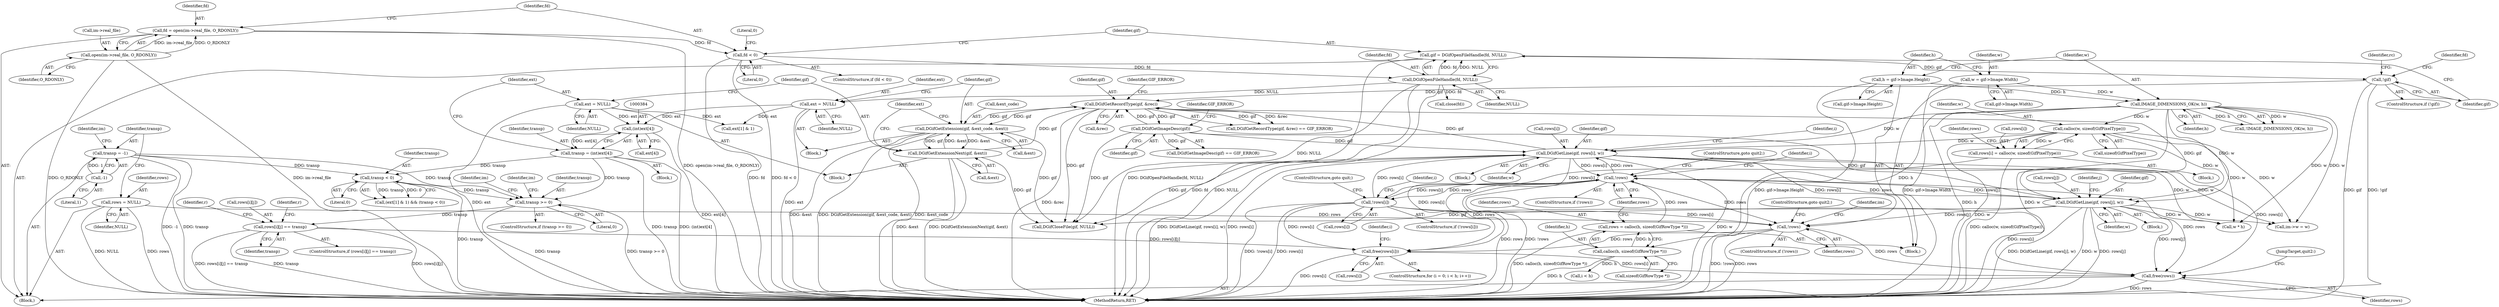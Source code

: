 digraph "1_enlightment_37a96801663b7b4cd3fbe56cc0eb8b6a17e766a8@array" {
"1000761" [label="(Call,free(rows[i]))"];
"1000337" [label="(Call,DGifGetLine(gif, rows[i], w))"];
"1000225" [label="(Call,DGifGetImageDesc(gif))"];
"1000206" [label="(Call,DGifGetRecordType(gif, &rec))"];
"1000391" [label="(Call,DGifGetExtensionNext(gif, &ext))"];
"1000357" [label="(Call,DGifGetExtension(gif, &ext_code, &ext))"];
"1000192" [label="(Call,!gif)"];
"1000186" [label="(Call,gif = DGifOpenFileHandle(fd, NULL))"];
"1000188" [label="(Call,DGifOpenFileHandle(fd, NULL))"];
"1000181" [label="(Call,fd < 0)"];
"1000173" [label="(Call,fd = open(im->real_file, O_RDONLY))"];
"1000175" [label="(Call,open(im->real_file, O_RDONLY))"];
"1000319" [label="(Call,DGifGetLine(gif, rows[j], w))"];
"1000260" [label="(Call,!rows)"];
"1000253" [label="(Call,rows = calloc(h, sizeof(GifRowType *)))"];
"1000255" [label="(Call,calloc(h, sizeof(GifRowType *)))"];
"1000249" [label="(Call,IMAGE_DIMENSIONS_OK(w, h))"];
"1000233" [label="(Call,w = gif->Image.Width)"];
"1000240" [label="(Call,h = gif->Image.Height)"];
"1000282" [label="(Call,!rows[i])"];
"1000273" [label="(Call,rows[i] = calloc(w, sizeof(GifPixelType)))"];
"1000277" [label="(Call,calloc(w, sizeof(GifPixelType)))"];
"1000416" [label="(Call,!rows)"];
"1000160" [label="(Call,rows = NULL)"];
"1000560" [label="(Call,rows[i][j] == transp)"];
"1000399" [label="(Call,transp >= 0)"];
"1000163" [label="(Call,transp = -1)"];
"1000165" [label="(Call,-1)"];
"1000377" [label="(Call,transp < 0)"];
"1000381" [label="(Call,transp = (int)ext[4])"];
"1000383" [label="(Call,(int)ext[4])"];
"1000388" [label="(Call,ext = NULL)"];
"1000354" [label="(Call,ext = NULL)"];
"1000765" [label="(Call,free(rows))"];
"1000281" [label="(ControlStructure,if (!rows[i]))"];
"1000175" [label="(Call,open(im->real_file, O_RDONLY))"];
"1000381" [label="(Call,transp = (int)ext[4])"];
"1000249" [label="(Call,IMAGE_DIMENSIONS_OK(w, h))"];
"1000195" [label="(Call,close(fd))"];
"1000354" [label="(Call,ext = NULL)"];
"1000180" [label="(ControlStructure,if (fd < 0))"];
"1000272" [label="(Block,)"];
"1000767" [label="(JumpTarget,quit2:)"];
"1000282" [label="(Call,!rows[i])"];
"1000566" [label="(Identifier,transp)"];
"1000314" [label="(Identifier,j)"];
"1000235" [label="(Call,gif->Image.Width)"];
"1000613" [label="(Identifier,r)"];
"1000251" [label="(Identifier,h)"];
"1000765" [label="(Call,free(rows))"];
"1000267" [label="(Call,i < h)"];
"1000422" [label="(Identifier,im)"];
"1000192" [label="(Call,!gif)"];
"1000257" [label="(Call,sizeof(GifRowType *))"];
"1000351" [label="(Block,)"];
"1000169" [label="(Identifier,im)"];
"1000378" [label="(Identifier,transp)"];
"1000342" [label="(Identifier,w)"];
"1000364" [label="(Identifier,ext)"];
"1000193" [label="(Identifier,gif)"];
"1000189" [label="(Identifier,fd)"];
"1000379" [label="(Literal,0)"];
"1000560" [label="(Call,rows[i][j] == transp)"];
"1000241" [label="(Identifier,h)"];
"1000318" [label="(Block,)"];
"1000393" [label="(Call,&ext)"];
"1000392" [label="(Identifier,gif)"];
"1000114" [label="(Block,)"];
"1000277" [label="(Call,calloc(w, sizeof(GifPixelType)))"];
"1000166" [label="(Literal,1)"];
"1000335" [label="(Identifier,i)"];
"1000181" [label="(Call,fd < 0)"];
"1000182" [label="(Identifier,fd)"];
"1000385" [label="(Call,ext[4])"];
"1000210" [label="(Identifier,GIF_ERROR)"];
"1000762" [label="(Call,rows[i])"];
"1000400" [label="(Identifier,transp)"];
"1000760" [label="(Identifier,i)"];
"1000226" [label="(Identifier,gif)"];
"1000391" [label="(Call,DGifGetExtensionNext(gif, &ext))"];
"1000320" [label="(Identifier,gif)"];
"1000259" [label="(ControlStructure,if (!rows))"];
"1000162" [label="(Identifier,NULL)"];
"1000183" [label="(Literal,0)"];
"1000417" [label="(Identifier,rows)"];
"1000242" [label="(Call,gif->Image.Height)"];
"1000163" [label="(Call,transp = -1)"];
"1000265" [label="(Identifier,i)"];
"1000405" [label="(Identifier,im)"];
"1000261" [label="(Identifier,rows)"];
"1000176" [label="(Call,im->real_file)"];
"1000284" [label="(Identifier,rows)"];
"1000233" [label="(Call,w = gif->Image.Width)"];
"1000240" [label="(Call,h = gif->Image.Height)"];
"1000185" [label="(Literal,0)"];
"1000222" [label="(Block,)"];
"1000415" [label="(ControlStructure,if (!rows))"];
"1000260" [label="(Call,!rows)"];
"1000274" [label="(Call,rows[i])"];
"1000768" [label="(Call,DGifCloseFile(gif, NULL))"];
"1000207" [label="(Identifier,gif)"];
"1000324" [label="(Identifier,w)"];
"1000234" [label="(Identifier,w)"];
"1000191" [label="(ControlStructure,if (!gif))"];
"1000255" [label="(Call,calloc(h, sizeof(GifRowType *)))"];
"1000256" [label="(Identifier,h)"];
"1000188" [label="(Call,DGifOpenFileHandle(fd, NULL))"];
"1000279" [label="(Call,sizeof(GifPixelType))"];
"1000250" [label="(Identifier,w)"];
"1000416" [label="(Call,!rows)"];
"1000569" [label="(Identifier,r)"];
"1000262" [label="(ControlStructure,goto quit2;)"];
"1000337" [label="(Call,DGifGetLine(gif, rows[i], w))"];
"1000365" [label="(Block,)"];
"1000336" [label="(Block,)"];
"1000205" [label="(Call,DGifGetRecordType(gif, &rec) == GIF_ERROR)"];
"1000283" [label="(Call,rows[i])"];
"1000412" [label="(Identifier,im)"];
"1000173" [label="(Call,fd = open(im->real_file, O_RDONLY))"];
"1000559" [label="(ControlStructure,if (rows[i][j] == transp))"];
"1000253" [label="(Call,rows = calloc(h, sizeof(GifRowType *)))"];
"1000206" [label="(Call,DGifGetRecordType(gif, &rec))"];
"1000254" [label="(Identifier,rows)"];
"1000164" [label="(Identifier,transp)"];
"1000383" [label="(Call,(int)ext[4])"];
"1000357" [label="(Call,DGifGetExtension(gif, &ext_code, &ext))"];
"1000356" [label="(Identifier,NULL)"];
"1000165" [label="(Call,-1)"];
"1000382" [label="(Identifier,transp)"];
"1000339" [label="(Call,rows[i])"];
"1000371" [label="(Call,(ext[1] & 1) && (transp < 0))"];
"1000187" [label="(Identifier,gif)"];
"1000196" [label="(Identifier,fd)"];
"1000225" [label="(Call,DGifGetImageDesc(gif))"];
"1000766" [label="(Identifier,rows)"];
"1000248" [label="(Call,!IMAGE_DIMENSIONS_OK(w, h))"];
"1000390" [label="(Identifier,NULL)"];
"1000286" [label="(ControlStructure,goto quit;)"];
"1000380" [label="(Block,)"];
"1000338" [label="(Identifier,gif)"];
"1000361" [label="(Call,&ext)"];
"1000190" [label="(Identifier,NULL)"];
"1000399" [label="(Call,transp >= 0)"];
"1000372" [label="(Call,ext[1] & 1)"];
"1000321" [label="(Call,rows[j])"];
"1000200" [label="(Identifier,rc)"];
"1000273" [label="(Call,rows[i] = calloc(w, sizeof(GifPixelType)))"];
"1000227" [label="(Identifier,GIF_ERROR)"];
"1000752" [label="(ControlStructure,for (i = 0; i < h; i++))"];
"1000186" [label="(Call,gif = DGifOpenFileHandle(fd, NULL))"];
"1000319" [label="(Call,DGifGetLine(gif, rows[j], w))"];
"1000161" [label="(Identifier,rows)"];
"1000359" [label="(Call,&ext_code)"];
"1000160" [label="(Call,rows = NULL)"];
"1000174" [label="(Identifier,fd)"];
"1000355" [label="(Identifier,ext)"];
"1000377" [label="(Call,transp < 0)"];
"1000401" [label="(Literal,0)"];
"1000271" [label="(Identifier,i)"];
"1000398" [label="(ControlStructure,if (transp >= 0))"];
"1000561" [label="(Call,rows[i][j])"];
"1000420" [label="(Call,im->w = w)"];
"1000419" [label="(ControlStructure,goto quit2;)"];
"1000773" [label="(MethodReturn,RET)"];
"1000224" [label="(Call,DGifGetImageDesc(gif) == GIF_ERROR)"];
"1000278" [label="(Identifier,w)"];
"1000388" [label="(Call,ext = NULL)"];
"1000389" [label="(Identifier,ext)"];
"1000761" [label="(Call,free(rows[i]))"];
"1000208" [label="(Call,&rec)"];
"1000179" [label="(Identifier,O_RDONLY)"];
"1000481" [label="(Call,w * h)"];
"1000358" [label="(Identifier,gif)"];
"1000761" -> "1000752"  [label="AST: "];
"1000761" -> "1000762"  [label="CFG: "];
"1000762" -> "1000761"  [label="AST: "];
"1000760" -> "1000761"  [label="CFG: "];
"1000761" -> "1000773"  [label="DDG: rows[i]"];
"1000337" -> "1000761"  [label="DDG: rows[i]"];
"1000416" -> "1000761"  [label="DDG: rows"];
"1000260" -> "1000761"  [label="DDG: rows"];
"1000282" -> "1000761"  [label="DDG: rows[i]"];
"1000560" -> "1000761"  [label="DDG: rows[i][j]"];
"1000761" -> "1000765"  [label="DDG: rows[i]"];
"1000337" -> "1000336"  [label="AST: "];
"1000337" -> "1000342"  [label="CFG: "];
"1000338" -> "1000337"  [label="AST: "];
"1000339" -> "1000337"  [label="AST: "];
"1000342" -> "1000337"  [label="AST: "];
"1000335" -> "1000337"  [label="CFG: "];
"1000337" -> "1000773"  [label="DDG: rows[i]"];
"1000337" -> "1000773"  [label="DDG: w"];
"1000337" -> "1000773"  [label="DDG: DGifGetLine(gif, rows[i], w)"];
"1000337" -> "1000206"  [label="DDG: gif"];
"1000337" -> "1000260"  [label="DDG: rows[i]"];
"1000225" -> "1000337"  [label="DDG: gif"];
"1000260" -> "1000337"  [label="DDG: rows"];
"1000282" -> "1000337"  [label="DDG: rows[i]"];
"1000249" -> "1000337"  [label="DDG: w"];
"1000277" -> "1000337"  [label="DDG: w"];
"1000337" -> "1000416"  [label="DDG: rows[i]"];
"1000337" -> "1000420"  [label="DDG: w"];
"1000337" -> "1000481"  [label="DDG: w"];
"1000337" -> "1000765"  [label="DDG: rows[i]"];
"1000337" -> "1000768"  [label="DDG: gif"];
"1000225" -> "1000224"  [label="AST: "];
"1000225" -> "1000226"  [label="CFG: "];
"1000226" -> "1000225"  [label="AST: "];
"1000227" -> "1000225"  [label="CFG: "];
"1000225" -> "1000206"  [label="DDG: gif"];
"1000225" -> "1000224"  [label="DDG: gif"];
"1000206" -> "1000225"  [label="DDG: gif"];
"1000225" -> "1000319"  [label="DDG: gif"];
"1000225" -> "1000768"  [label="DDG: gif"];
"1000206" -> "1000205"  [label="AST: "];
"1000206" -> "1000208"  [label="CFG: "];
"1000207" -> "1000206"  [label="AST: "];
"1000208" -> "1000206"  [label="AST: "];
"1000210" -> "1000206"  [label="CFG: "];
"1000206" -> "1000773"  [label="DDG: &rec"];
"1000206" -> "1000205"  [label="DDG: gif"];
"1000206" -> "1000205"  [label="DDG: &rec"];
"1000391" -> "1000206"  [label="DDG: gif"];
"1000192" -> "1000206"  [label="DDG: gif"];
"1000319" -> "1000206"  [label="DDG: gif"];
"1000357" -> "1000206"  [label="DDG: gif"];
"1000206" -> "1000357"  [label="DDG: gif"];
"1000206" -> "1000768"  [label="DDG: gif"];
"1000391" -> "1000365"  [label="AST: "];
"1000391" -> "1000393"  [label="CFG: "];
"1000392" -> "1000391"  [label="AST: "];
"1000393" -> "1000391"  [label="AST: "];
"1000364" -> "1000391"  [label="CFG: "];
"1000391" -> "1000773"  [label="DDG: &ext"];
"1000391" -> "1000773"  [label="DDG: DGifGetExtensionNext(gif, &ext)"];
"1000391" -> "1000357"  [label="DDG: &ext"];
"1000357" -> "1000391"  [label="DDG: gif"];
"1000357" -> "1000391"  [label="DDG: &ext"];
"1000391" -> "1000768"  [label="DDG: gif"];
"1000357" -> "1000351"  [label="AST: "];
"1000357" -> "1000361"  [label="CFG: "];
"1000358" -> "1000357"  [label="AST: "];
"1000359" -> "1000357"  [label="AST: "];
"1000361" -> "1000357"  [label="AST: "];
"1000364" -> "1000357"  [label="CFG: "];
"1000357" -> "1000773"  [label="DDG: &ext"];
"1000357" -> "1000773"  [label="DDG: DGifGetExtension(gif, &ext_code, &ext)"];
"1000357" -> "1000773"  [label="DDG: &ext_code"];
"1000357" -> "1000768"  [label="DDG: gif"];
"1000192" -> "1000191"  [label="AST: "];
"1000192" -> "1000193"  [label="CFG: "];
"1000193" -> "1000192"  [label="AST: "];
"1000196" -> "1000192"  [label="CFG: "];
"1000200" -> "1000192"  [label="CFG: "];
"1000192" -> "1000773"  [label="DDG: gif"];
"1000192" -> "1000773"  [label="DDG: !gif"];
"1000186" -> "1000192"  [label="DDG: gif"];
"1000186" -> "1000114"  [label="AST: "];
"1000186" -> "1000188"  [label="CFG: "];
"1000187" -> "1000186"  [label="AST: "];
"1000188" -> "1000186"  [label="AST: "];
"1000193" -> "1000186"  [label="CFG: "];
"1000186" -> "1000773"  [label="DDG: DGifOpenFileHandle(fd, NULL)"];
"1000188" -> "1000186"  [label="DDG: fd"];
"1000188" -> "1000186"  [label="DDG: NULL"];
"1000188" -> "1000190"  [label="CFG: "];
"1000189" -> "1000188"  [label="AST: "];
"1000190" -> "1000188"  [label="AST: "];
"1000188" -> "1000773"  [label="DDG: NULL"];
"1000188" -> "1000773"  [label="DDG: fd"];
"1000181" -> "1000188"  [label="DDG: fd"];
"1000188" -> "1000195"  [label="DDG: fd"];
"1000188" -> "1000354"  [label="DDG: NULL"];
"1000188" -> "1000768"  [label="DDG: NULL"];
"1000181" -> "1000180"  [label="AST: "];
"1000181" -> "1000183"  [label="CFG: "];
"1000182" -> "1000181"  [label="AST: "];
"1000183" -> "1000181"  [label="AST: "];
"1000185" -> "1000181"  [label="CFG: "];
"1000187" -> "1000181"  [label="CFG: "];
"1000181" -> "1000773"  [label="DDG: fd"];
"1000181" -> "1000773"  [label="DDG: fd < 0"];
"1000173" -> "1000181"  [label="DDG: fd"];
"1000173" -> "1000114"  [label="AST: "];
"1000173" -> "1000175"  [label="CFG: "];
"1000174" -> "1000173"  [label="AST: "];
"1000175" -> "1000173"  [label="AST: "];
"1000182" -> "1000173"  [label="CFG: "];
"1000173" -> "1000773"  [label="DDG: open(im->real_file, O_RDONLY)"];
"1000175" -> "1000173"  [label="DDG: im->real_file"];
"1000175" -> "1000173"  [label="DDG: O_RDONLY"];
"1000175" -> "1000179"  [label="CFG: "];
"1000176" -> "1000175"  [label="AST: "];
"1000179" -> "1000175"  [label="AST: "];
"1000175" -> "1000773"  [label="DDG: O_RDONLY"];
"1000175" -> "1000773"  [label="DDG: im->real_file"];
"1000319" -> "1000318"  [label="AST: "];
"1000319" -> "1000324"  [label="CFG: "];
"1000320" -> "1000319"  [label="AST: "];
"1000321" -> "1000319"  [label="AST: "];
"1000324" -> "1000319"  [label="AST: "];
"1000314" -> "1000319"  [label="CFG: "];
"1000319" -> "1000773"  [label="DDG: DGifGetLine(gif, rows[j], w)"];
"1000319" -> "1000773"  [label="DDG: w"];
"1000319" -> "1000773"  [label="DDG: rows[j]"];
"1000319" -> "1000260"  [label="DDG: rows[j]"];
"1000260" -> "1000319"  [label="DDG: rows"];
"1000277" -> "1000319"  [label="DDG: w"];
"1000249" -> "1000319"  [label="DDG: w"];
"1000319" -> "1000416"  [label="DDG: rows[j]"];
"1000319" -> "1000420"  [label="DDG: w"];
"1000319" -> "1000481"  [label="DDG: w"];
"1000319" -> "1000765"  [label="DDG: rows[j]"];
"1000319" -> "1000768"  [label="DDG: gif"];
"1000260" -> "1000259"  [label="AST: "];
"1000260" -> "1000261"  [label="CFG: "];
"1000261" -> "1000260"  [label="AST: "];
"1000262" -> "1000260"  [label="CFG: "];
"1000265" -> "1000260"  [label="CFG: "];
"1000260" -> "1000773"  [label="DDG: !rows"];
"1000260" -> "1000773"  [label="DDG: rows"];
"1000253" -> "1000260"  [label="DDG: rows"];
"1000282" -> "1000260"  [label="DDG: rows[i]"];
"1000260" -> "1000282"  [label="DDG: rows"];
"1000260" -> "1000416"  [label="DDG: rows"];
"1000260" -> "1000765"  [label="DDG: rows"];
"1000253" -> "1000222"  [label="AST: "];
"1000253" -> "1000255"  [label="CFG: "];
"1000254" -> "1000253"  [label="AST: "];
"1000255" -> "1000253"  [label="AST: "];
"1000261" -> "1000253"  [label="CFG: "];
"1000253" -> "1000773"  [label="DDG: calloc(h, sizeof(GifRowType *))"];
"1000255" -> "1000253"  [label="DDG: h"];
"1000255" -> "1000257"  [label="CFG: "];
"1000256" -> "1000255"  [label="AST: "];
"1000257" -> "1000255"  [label="AST: "];
"1000255" -> "1000773"  [label="DDG: h"];
"1000249" -> "1000255"  [label="DDG: h"];
"1000255" -> "1000267"  [label="DDG: h"];
"1000249" -> "1000248"  [label="AST: "];
"1000249" -> "1000251"  [label="CFG: "];
"1000250" -> "1000249"  [label="AST: "];
"1000251" -> "1000249"  [label="AST: "];
"1000248" -> "1000249"  [label="CFG: "];
"1000249" -> "1000773"  [label="DDG: h"];
"1000249" -> "1000773"  [label="DDG: w"];
"1000249" -> "1000248"  [label="DDG: w"];
"1000249" -> "1000248"  [label="DDG: h"];
"1000233" -> "1000249"  [label="DDG: w"];
"1000240" -> "1000249"  [label="DDG: h"];
"1000249" -> "1000277"  [label="DDG: w"];
"1000249" -> "1000420"  [label="DDG: w"];
"1000249" -> "1000481"  [label="DDG: w"];
"1000233" -> "1000222"  [label="AST: "];
"1000233" -> "1000235"  [label="CFG: "];
"1000234" -> "1000233"  [label="AST: "];
"1000235" -> "1000233"  [label="AST: "];
"1000241" -> "1000233"  [label="CFG: "];
"1000233" -> "1000773"  [label="DDG: gif->Image.Width"];
"1000240" -> "1000222"  [label="AST: "];
"1000240" -> "1000242"  [label="CFG: "];
"1000241" -> "1000240"  [label="AST: "];
"1000242" -> "1000240"  [label="AST: "];
"1000250" -> "1000240"  [label="CFG: "];
"1000240" -> "1000773"  [label="DDG: gif->Image.Height"];
"1000282" -> "1000281"  [label="AST: "];
"1000282" -> "1000283"  [label="CFG: "];
"1000283" -> "1000282"  [label="AST: "];
"1000286" -> "1000282"  [label="CFG: "];
"1000271" -> "1000282"  [label="CFG: "];
"1000282" -> "1000773"  [label="DDG: !rows[i]"];
"1000282" -> "1000773"  [label="DDG: rows[i]"];
"1000273" -> "1000282"  [label="DDG: rows[i]"];
"1000282" -> "1000416"  [label="DDG: rows[i]"];
"1000282" -> "1000765"  [label="DDG: rows[i]"];
"1000273" -> "1000272"  [label="AST: "];
"1000273" -> "1000277"  [label="CFG: "];
"1000274" -> "1000273"  [label="AST: "];
"1000277" -> "1000273"  [label="AST: "];
"1000284" -> "1000273"  [label="CFG: "];
"1000273" -> "1000773"  [label="DDG: calloc(w, sizeof(GifPixelType))"];
"1000277" -> "1000273"  [label="DDG: w"];
"1000277" -> "1000279"  [label="CFG: "];
"1000278" -> "1000277"  [label="AST: "];
"1000279" -> "1000277"  [label="AST: "];
"1000277" -> "1000773"  [label="DDG: w"];
"1000277" -> "1000420"  [label="DDG: w"];
"1000277" -> "1000481"  [label="DDG: w"];
"1000416" -> "1000415"  [label="AST: "];
"1000416" -> "1000417"  [label="CFG: "];
"1000417" -> "1000416"  [label="AST: "];
"1000419" -> "1000416"  [label="CFG: "];
"1000422" -> "1000416"  [label="CFG: "];
"1000416" -> "1000773"  [label="DDG: !rows"];
"1000416" -> "1000773"  [label="DDG: rows"];
"1000160" -> "1000416"  [label="DDG: rows"];
"1000416" -> "1000765"  [label="DDG: rows"];
"1000160" -> "1000114"  [label="AST: "];
"1000160" -> "1000162"  [label="CFG: "];
"1000161" -> "1000160"  [label="AST: "];
"1000162" -> "1000160"  [label="AST: "];
"1000164" -> "1000160"  [label="CFG: "];
"1000160" -> "1000773"  [label="DDG: NULL"];
"1000160" -> "1000773"  [label="DDG: rows"];
"1000560" -> "1000559"  [label="AST: "];
"1000560" -> "1000566"  [label="CFG: "];
"1000561" -> "1000560"  [label="AST: "];
"1000566" -> "1000560"  [label="AST: "];
"1000569" -> "1000560"  [label="CFG: "];
"1000613" -> "1000560"  [label="CFG: "];
"1000560" -> "1000773"  [label="DDG: rows[i][j] == transp"];
"1000560" -> "1000773"  [label="DDG: transp"];
"1000560" -> "1000773"  [label="DDG: rows[i][j]"];
"1000399" -> "1000560"  [label="DDG: transp"];
"1000399" -> "1000398"  [label="AST: "];
"1000399" -> "1000401"  [label="CFG: "];
"1000400" -> "1000399"  [label="AST: "];
"1000401" -> "1000399"  [label="AST: "];
"1000405" -> "1000399"  [label="CFG: "];
"1000412" -> "1000399"  [label="CFG: "];
"1000399" -> "1000773"  [label="DDG: transp"];
"1000399" -> "1000773"  [label="DDG: transp >= 0"];
"1000163" -> "1000399"  [label="DDG: transp"];
"1000377" -> "1000399"  [label="DDG: transp"];
"1000381" -> "1000399"  [label="DDG: transp"];
"1000163" -> "1000114"  [label="AST: "];
"1000163" -> "1000165"  [label="CFG: "];
"1000164" -> "1000163"  [label="AST: "];
"1000165" -> "1000163"  [label="AST: "];
"1000169" -> "1000163"  [label="CFG: "];
"1000163" -> "1000773"  [label="DDG: transp"];
"1000163" -> "1000773"  [label="DDG: -1"];
"1000165" -> "1000163"  [label="DDG: 1"];
"1000163" -> "1000377"  [label="DDG: transp"];
"1000165" -> "1000166"  [label="CFG: "];
"1000166" -> "1000165"  [label="AST: "];
"1000377" -> "1000371"  [label="AST: "];
"1000377" -> "1000379"  [label="CFG: "];
"1000378" -> "1000377"  [label="AST: "];
"1000379" -> "1000377"  [label="AST: "];
"1000371" -> "1000377"  [label="CFG: "];
"1000377" -> "1000773"  [label="DDG: transp"];
"1000377" -> "1000371"  [label="DDG: transp"];
"1000377" -> "1000371"  [label="DDG: 0"];
"1000381" -> "1000377"  [label="DDG: transp"];
"1000381" -> "1000380"  [label="AST: "];
"1000381" -> "1000383"  [label="CFG: "];
"1000382" -> "1000381"  [label="AST: "];
"1000383" -> "1000381"  [label="AST: "];
"1000389" -> "1000381"  [label="CFG: "];
"1000381" -> "1000773"  [label="DDG: (int)ext[4]"];
"1000381" -> "1000773"  [label="DDG: transp"];
"1000383" -> "1000381"  [label="DDG: ext[4]"];
"1000383" -> "1000385"  [label="CFG: "];
"1000384" -> "1000383"  [label="AST: "];
"1000385" -> "1000383"  [label="AST: "];
"1000383" -> "1000773"  [label="DDG: ext[4]"];
"1000388" -> "1000383"  [label="DDG: ext"];
"1000354" -> "1000383"  [label="DDG: ext"];
"1000388" -> "1000365"  [label="AST: "];
"1000388" -> "1000390"  [label="CFG: "];
"1000389" -> "1000388"  [label="AST: "];
"1000390" -> "1000388"  [label="AST: "];
"1000392" -> "1000388"  [label="CFG: "];
"1000388" -> "1000773"  [label="DDG: ext"];
"1000388" -> "1000372"  [label="DDG: ext"];
"1000354" -> "1000351"  [label="AST: "];
"1000354" -> "1000356"  [label="CFG: "];
"1000355" -> "1000354"  [label="AST: "];
"1000356" -> "1000354"  [label="AST: "];
"1000358" -> "1000354"  [label="CFG: "];
"1000354" -> "1000773"  [label="DDG: ext"];
"1000354" -> "1000372"  [label="DDG: ext"];
"1000765" -> "1000114"  [label="AST: "];
"1000765" -> "1000766"  [label="CFG: "];
"1000766" -> "1000765"  [label="AST: "];
"1000767" -> "1000765"  [label="CFG: "];
"1000765" -> "1000773"  [label="DDG: rows"];
}

